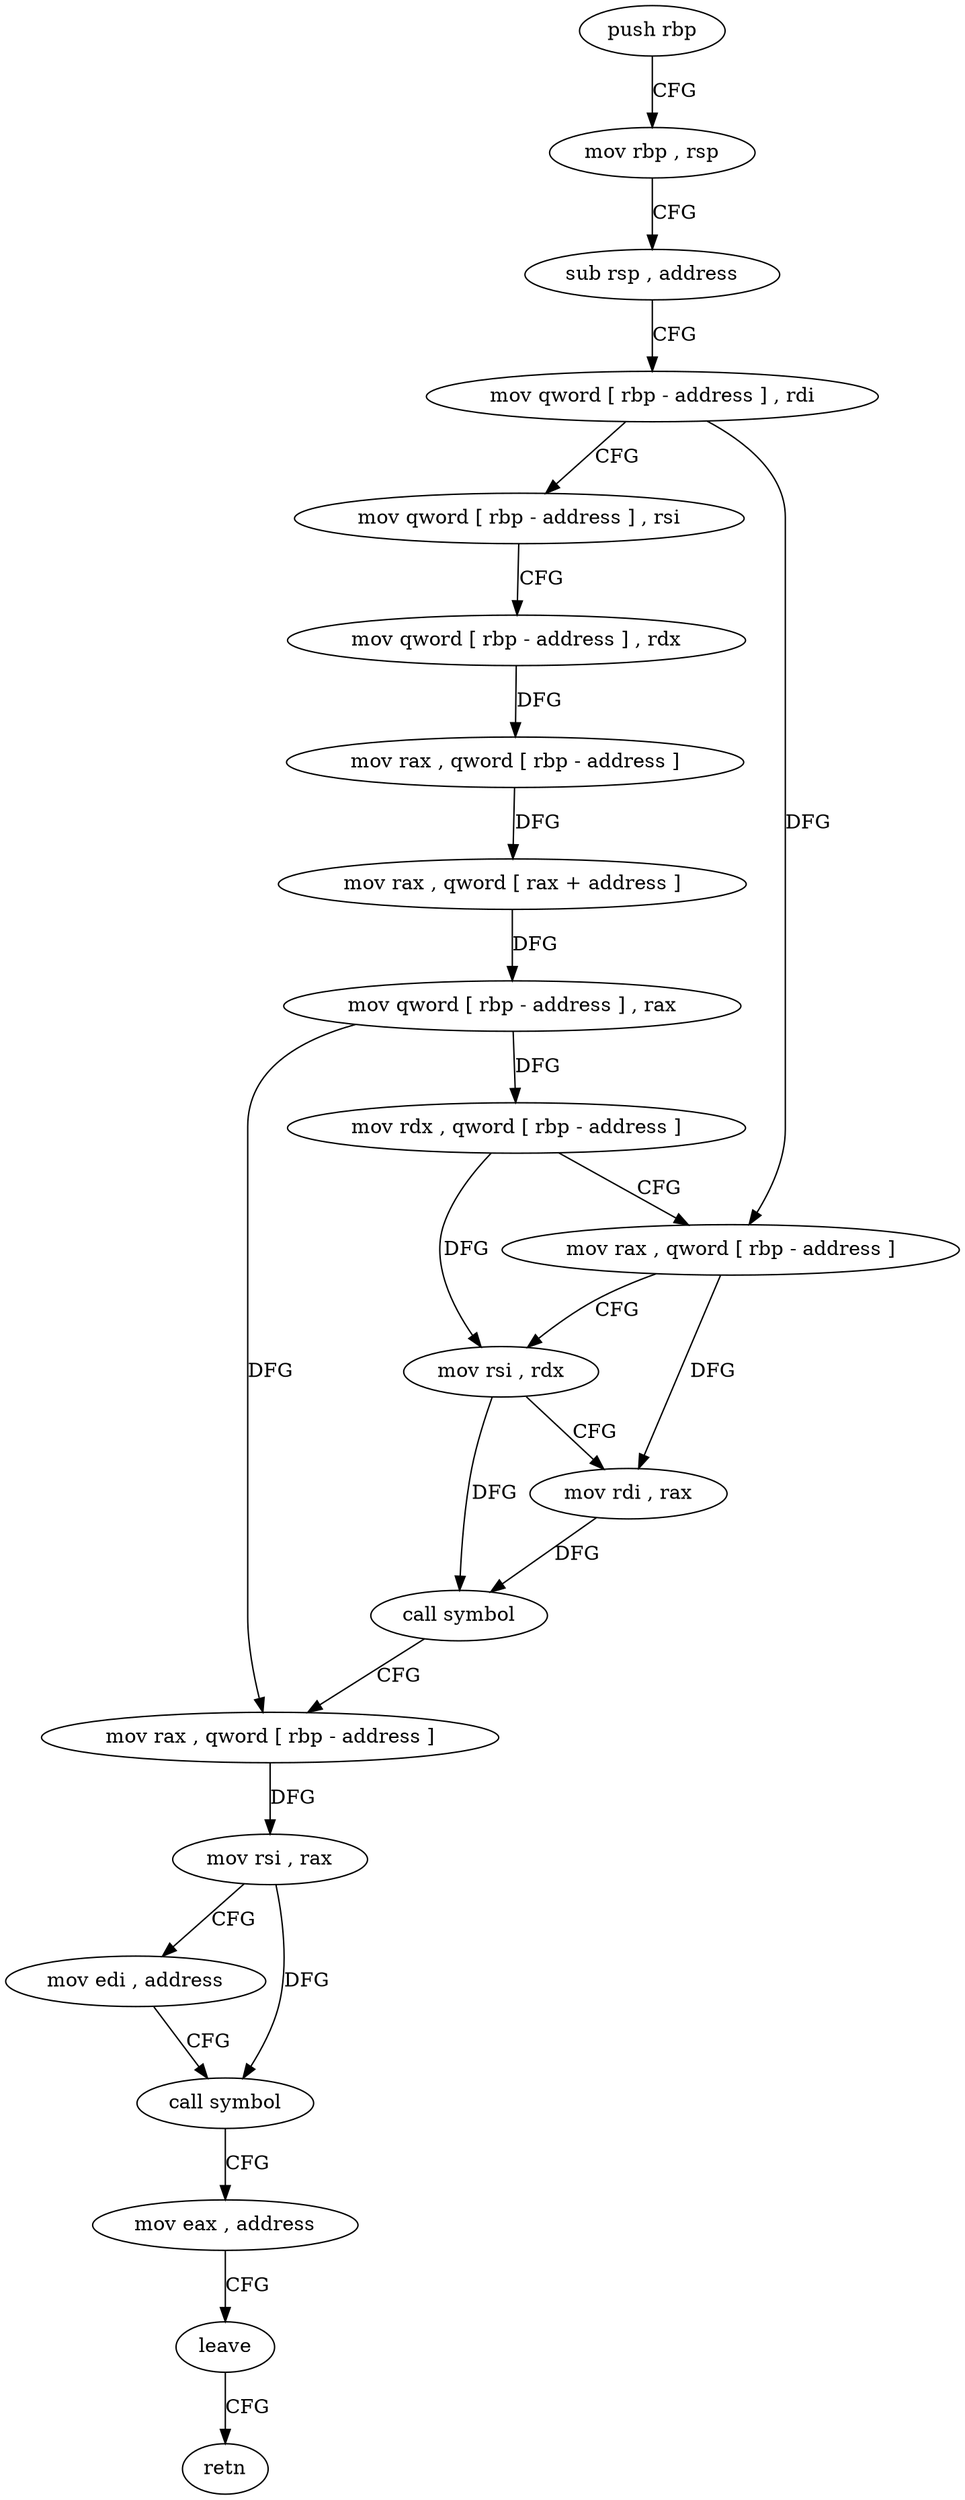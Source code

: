 digraph "func" {
"4216536" [label = "push rbp" ]
"4216537" [label = "mov rbp , rsp" ]
"4216540" [label = "sub rsp , address" ]
"4216544" [label = "mov qword [ rbp - address ] , rdi" ]
"4216548" [label = "mov qword [ rbp - address ] , rsi" ]
"4216552" [label = "mov qword [ rbp - address ] , rdx" ]
"4216556" [label = "mov rax , qword [ rbp - address ]" ]
"4216560" [label = "mov rax , qword [ rax + address ]" ]
"4216564" [label = "mov qword [ rbp - address ] , rax" ]
"4216568" [label = "mov rdx , qword [ rbp - address ]" ]
"4216572" [label = "mov rax , qword [ rbp - address ]" ]
"4216576" [label = "mov rsi , rdx" ]
"4216579" [label = "mov rdi , rax" ]
"4216582" [label = "call symbol" ]
"4216587" [label = "mov rax , qword [ rbp - address ]" ]
"4216591" [label = "mov rsi , rax" ]
"4216594" [label = "mov edi , address" ]
"4216599" [label = "call symbol" ]
"4216604" [label = "mov eax , address" ]
"4216609" [label = "leave" ]
"4216610" [label = "retn" ]
"4216536" -> "4216537" [ label = "CFG" ]
"4216537" -> "4216540" [ label = "CFG" ]
"4216540" -> "4216544" [ label = "CFG" ]
"4216544" -> "4216548" [ label = "CFG" ]
"4216544" -> "4216572" [ label = "DFG" ]
"4216548" -> "4216552" [ label = "CFG" ]
"4216552" -> "4216556" [ label = "DFG" ]
"4216556" -> "4216560" [ label = "DFG" ]
"4216560" -> "4216564" [ label = "DFG" ]
"4216564" -> "4216568" [ label = "DFG" ]
"4216564" -> "4216587" [ label = "DFG" ]
"4216568" -> "4216572" [ label = "CFG" ]
"4216568" -> "4216576" [ label = "DFG" ]
"4216572" -> "4216576" [ label = "CFG" ]
"4216572" -> "4216579" [ label = "DFG" ]
"4216576" -> "4216579" [ label = "CFG" ]
"4216576" -> "4216582" [ label = "DFG" ]
"4216579" -> "4216582" [ label = "DFG" ]
"4216582" -> "4216587" [ label = "CFG" ]
"4216587" -> "4216591" [ label = "DFG" ]
"4216591" -> "4216594" [ label = "CFG" ]
"4216591" -> "4216599" [ label = "DFG" ]
"4216594" -> "4216599" [ label = "CFG" ]
"4216599" -> "4216604" [ label = "CFG" ]
"4216604" -> "4216609" [ label = "CFG" ]
"4216609" -> "4216610" [ label = "CFG" ]
}
